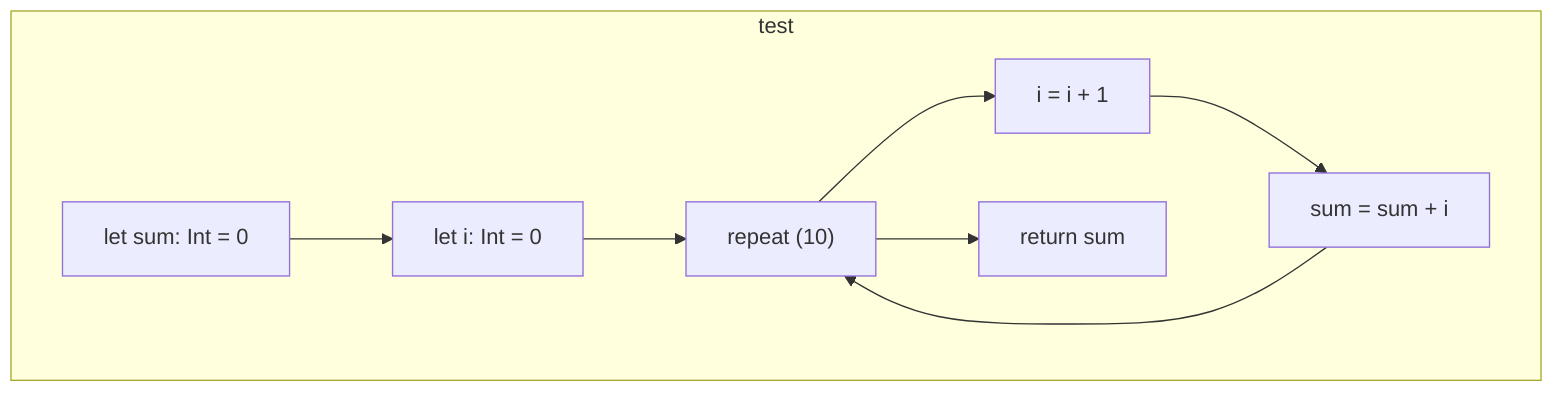 graph TD
subgraph test
    test_141["let sum: Int = 0"]
    test_142["let i: Int = 0"]
    test_144["repeat (10)"]
    test_146["i = i + 1"]
    test_148["sum = sum + i"]
    test_151["return sum"]:::exitNode
    test_141 --> test_142
    test_142 --> test_144
    test_144 --> test_146
    test_146 --> test_148
    test_148 --> test_144
    test_144 --> test_151
end
